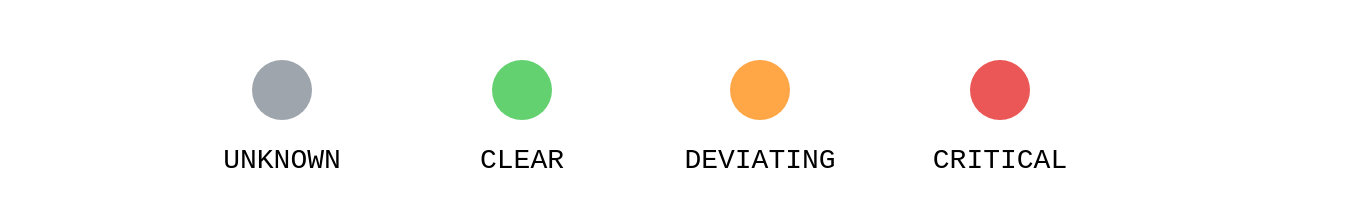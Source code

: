 <mxfile version="18.0.2" type="device"><diagram id="GOFHlGoA2OW3VGqMn38v" name="Page-1"><mxGraphModel dx="2666" dy="954" grid="1" gridSize="10" guides="1" tooltips="1" connect="1" arrows="1" fold="1" page="1" pageScale="1" pageWidth="1169" pageHeight="827" math="0" shadow="0"><root><mxCell id="0"/><mxCell id="1" parent="0"/><mxCell id="YpXlERrC88PSrvPA3rP3-1" value="" style="rounded=0;whiteSpace=wrap;html=1;strokeColor=none;fontStyle=4" parent="1" vertex="1"><mxGeometry x="-214.5" y="150" width="640" height="110" as="geometry"/></mxCell><mxCell id="YpXlERrC88PSrvPA3rP3-15" value="" style="group" parent="1" connectable="0" vertex="1"><mxGeometry x="-30" y="160" width="498" height="100" as="geometry"/></mxCell><mxCell id="YpXlERrC88PSrvPA3rP3-6" value="&lt;font style=&quot;font-size: 14px;&quot;&gt;CLEAR&lt;/font&gt;" style="rounded=0;whiteSpace=wrap;html=1;strokeColor=none;fontFamily=Courier New;fontSize=14;fillColor=none;" parent="1" vertex="1"><mxGeometry x="-18" y="200" width="128" height="60" as="geometry"/></mxCell><mxCell id="YpXlERrC88PSrvPA3rP3-7" value="DEVIATING" style="rounded=0;whiteSpace=wrap;html=1;strokeColor=none;fontFamily=Courier New;fontSize=14;fillColor=none;" parent="1" vertex="1"><mxGeometry x="101" y="200" width="128" height="60" as="geometry"/></mxCell><mxCell id="YpXlERrC88PSrvPA3rP3-8" value="&lt;font style=&quot;font-size: 14px;&quot;&gt;CRITICAL&lt;/font&gt;" style="rounded=0;whiteSpace=wrap;html=1;strokeColor=none;fontFamily=Courier New;fontSize=14;fillColor=none;" parent="1" vertex="1"><mxGeometry x="221" y="200" width="128" height="60" as="geometry"/></mxCell><mxCell id="YpXlERrC88PSrvPA3rP3-10" value="&lt;font style=&quot;font-size: 14px;&quot;&gt;UNKNOWN&lt;/font&gt;" style="rounded=0;whiteSpace=wrap;html=1;strokeColor=none;fontFamily=Courier New;fontSize=14;fillColor=none;" parent="1" vertex="1"><mxGeometry x="-138" y="200" width="128" height="60" as="geometry"/></mxCell><mxCell id="uU8bqV7umagmZWnYzD9x-1" value="" style="ellipse;whiteSpace=wrap;html=1;aspect=fixed;strokeColor=none;fillColor=#EB5757;" parent="1" vertex="1"><mxGeometry x="270" y="180" width="30" height="30" as="geometry"/></mxCell><mxCell id="uU8bqV7umagmZWnYzD9x-3" value="" style="ellipse;whiteSpace=wrap;html=1;aspect=fixed;strokeColor=none;fillColor=#FFA647;" parent="1" vertex="1"><mxGeometry x="150" y="180" width="30" height="30" as="geometry"/></mxCell><mxCell id="uU8bqV7umagmZWnYzD9x-4" value="" style="ellipse;whiteSpace=wrap;html=1;aspect=fixed;strokeColor=none;fillColor=#64D171;" parent="1" vertex="1"><mxGeometry x="31" y="180" width="30" height="30" as="geometry"/></mxCell><mxCell id="uU8bqV7umagmZWnYzD9x-5" value="" style="ellipse;whiteSpace=wrap;html=1;aspect=fixed;strokeColor=none;fillColor=#9FA5AD;" parent="1" vertex="1"><mxGeometry x="-89" y="180" width="30" height="30" as="geometry"/></mxCell></root></mxGraphModel></diagram></mxfile>